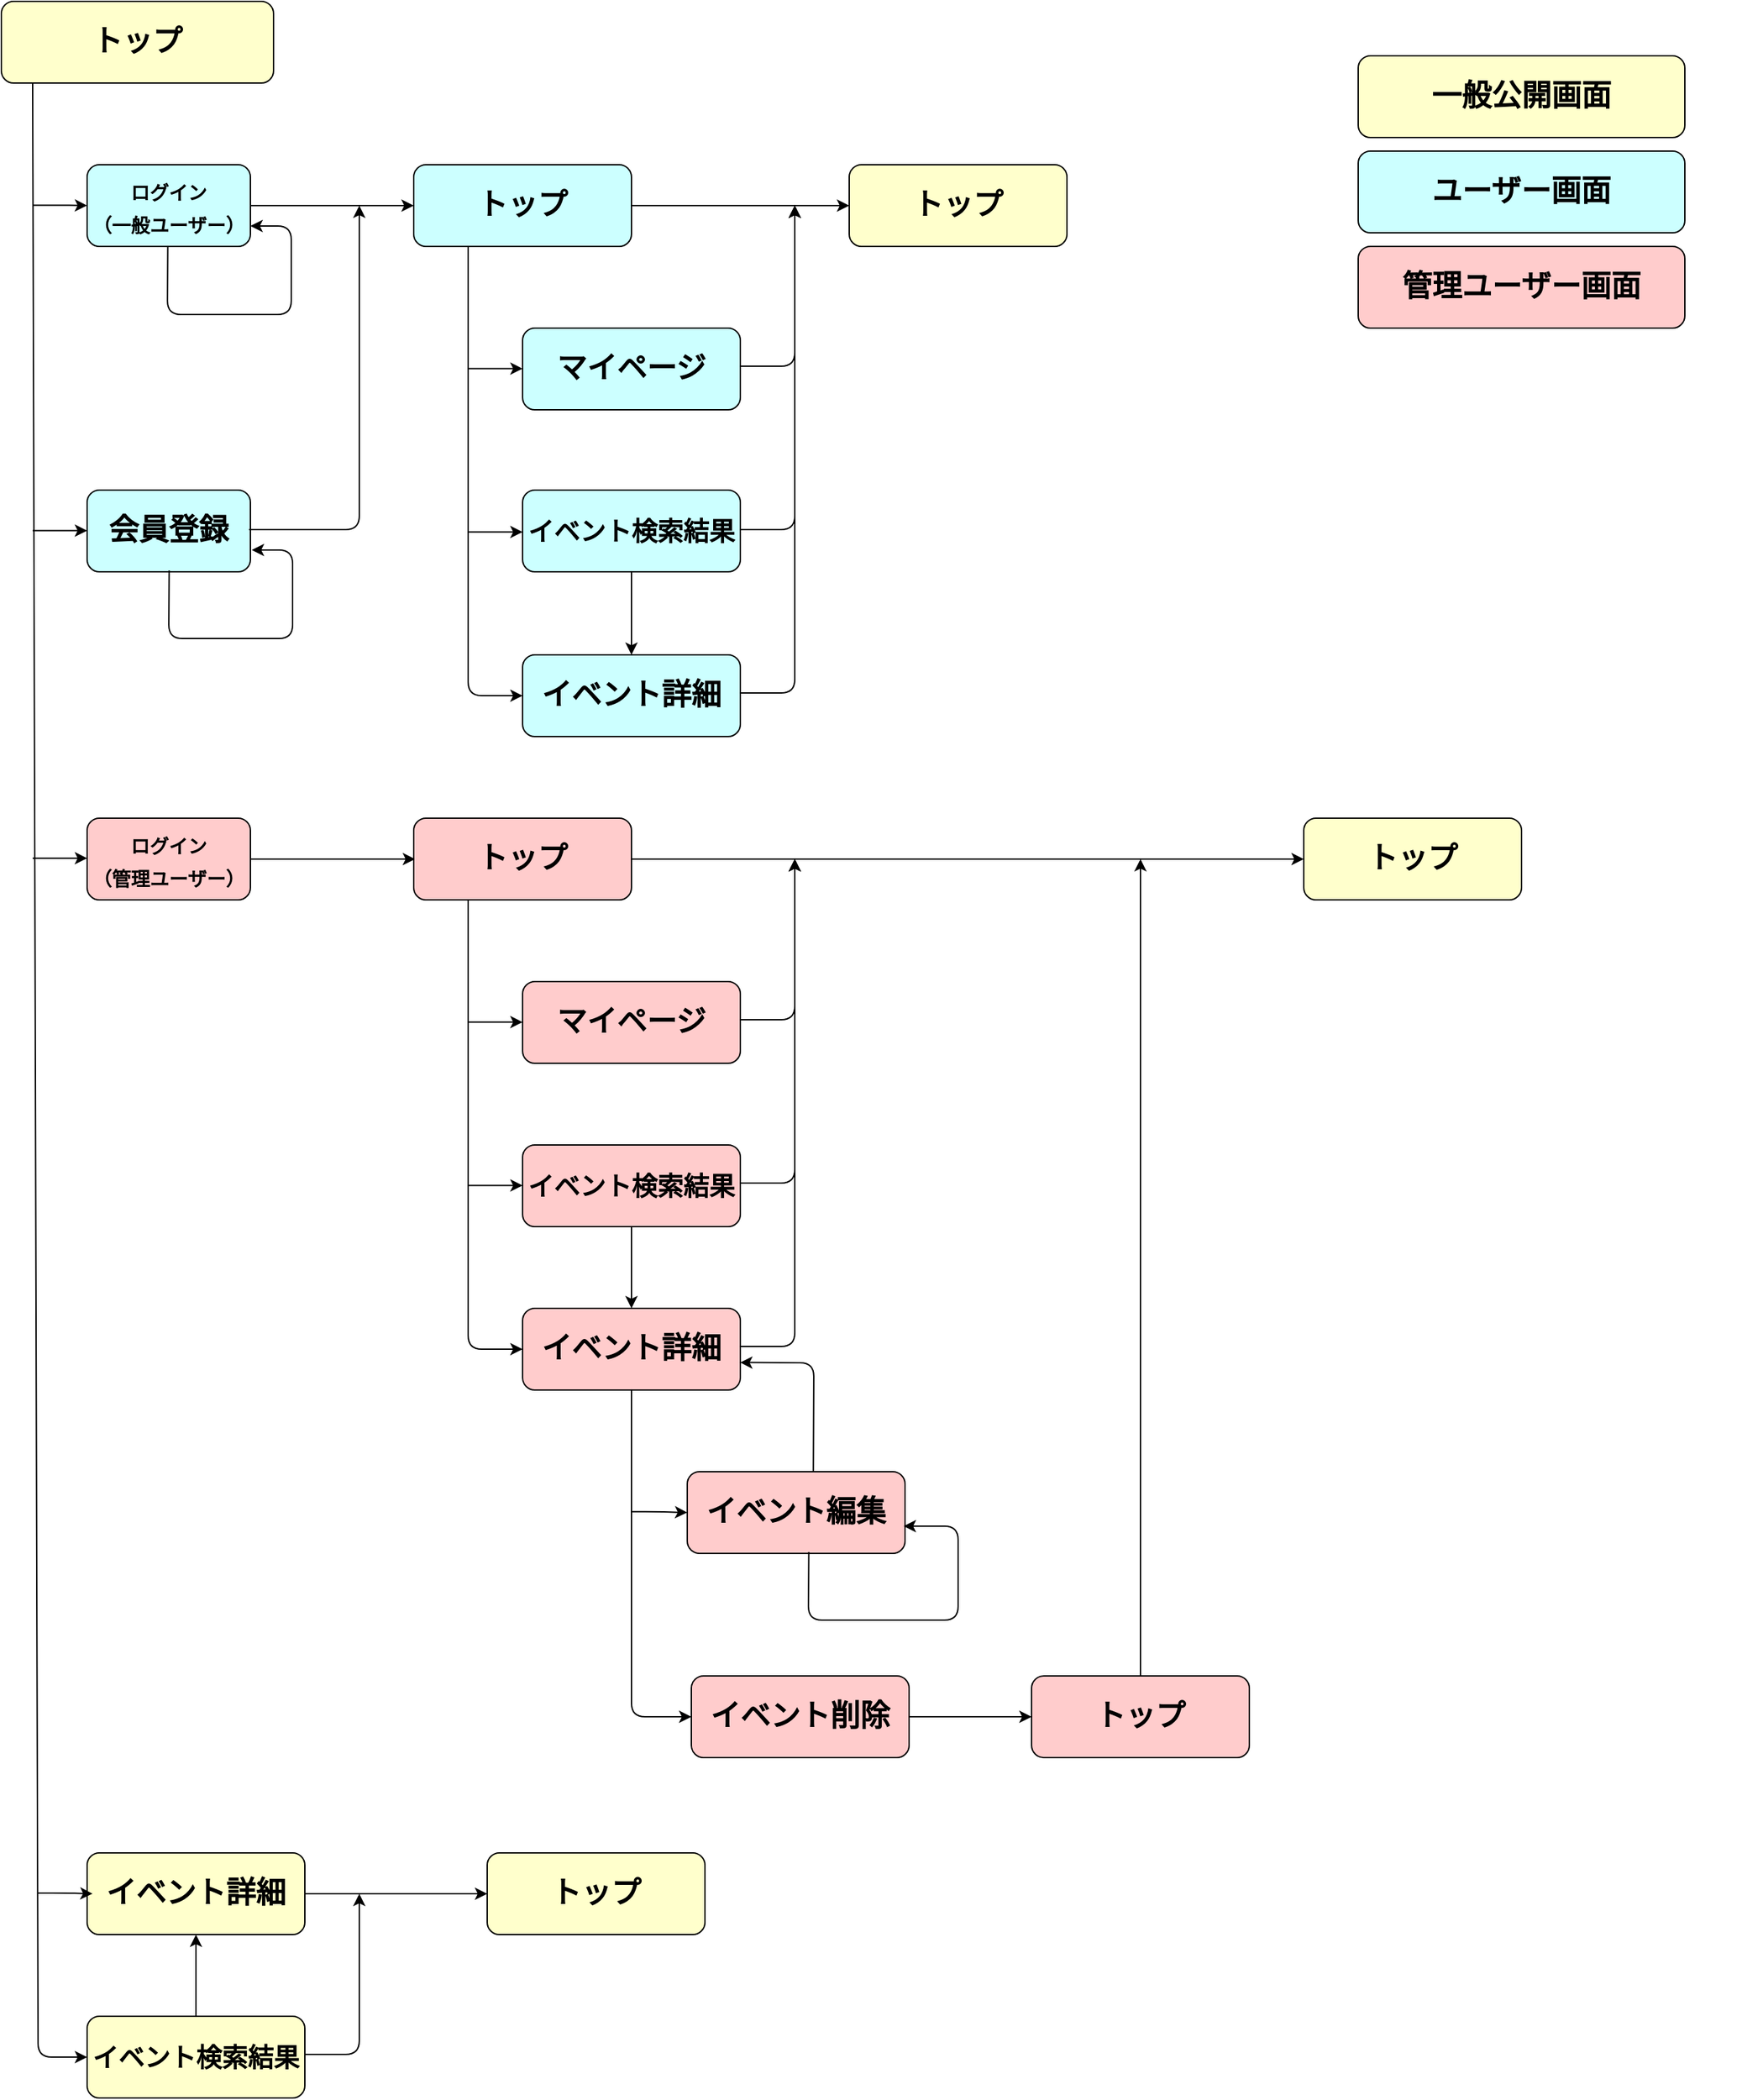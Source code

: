 <mxfile>
    <diagram id="9z7P7He0jM2ECn2c7G8a" name="ページ1">
        <mxGraphModel dx="2813" dy="2467" grid="0" gridSize="10" guides="1" tooltips="1" connect="1" arrows="1" fold="1" page="0" pageScale="1" pageWidth="827" pageHeight="1169" math="0" shadow="0">
            <root>
                <mxCell id="0"/>
                <mxCell id="1" parent="0"/>
                <mxCell id="12" style="edgeStyle=none;html=1;fontSize=22;fontColor=#000000;entryX=0;entryY=0.5;entryDx=0;entryDy=0;" parent="1" edge="1" target="YMhE1pQlfmRCpqPT5NsZ-68">
                    <mxGeometry relative="1" as="geometry">
                        <mxPoint x="66" y="1430" as="targetPoint"/>
                        <mxPoint x="26" y="100" as="sourcePoint"/>
                        <Array as="points">
                            <mxPoint x="30" y="1550"/>
                        </Array>
                    </mxGeometry>
                </mxCell>
                <mxCell id="6" value="&lt;b&gt;&lt;font style=&quot;font-size: 22px&quot;&gt;トップ&lt;/font&gt;&lt;/b&gt;" style="rounded=1;whiteSpace=wrap;html=1;fontSize=20;fontColor=#000000;strokeColor=#000000;fillColor=#FFFFCC;" parent="1" vertex="1">
                    <mxGeometry x="3" y="40" width="200" height="60" as="geometry"/>
                </mxCell>
                <mxCell id="14" style="edgeStyle=none;html=1;fontSize=22;fontColor=#000000;entryX=0;entryY=0.5;entryDx=0;entryDy=0;" parent="1" target="7" edge="1">
                    <mxGeometry relative="1" as="geometry">
                        <mxPoint x="66" y="190" as="targetPoint"/>
                        <mxPoint x="26" y="189.69" as="sourcePoint"/>
                        <Array as="points">
                            <mxPoint x="46" y="189.69"/>
                        </Array>
                    </mxGeometry>
                </mxCell>
                <mxCell id="17" style="edgeStyle=none;html=1;entryX=0;entryY=0.5;entryDx=0;entryDy=0;fontSize=22;fontColor=#000000;" parent="1" source="7" target="15" edge="1">
                    <mxGeometry relative="1" as="geometry"/>
                </mxCell>
                <mxCell id="7" value="&lt;span style=&quot;font-size: 14px&quot;&gt;&lt;b&gt;ログイン&lt;br&gt;（一般ユーザー）&lt;br&gt;&lt;/b&gt;&lt;/span&gt;" style="rounded=1;whiteSpace=wrap;html=1;fontSize=20;fontColor=#000000;strokeColor=#000000;fillColor=#CCFFFF;" parent="1" vertex="1">
                    <mxGeometry x="66" y="160" width="120" height="60" as="geometry"/>
                </mxCell>
                <mxCell id="20" style="edgeStyle=none;html=1;entryX=0;entryY=0.5;entryDx=0;entryDy=0;fontSize=22;fontColor=#000000;" parent="1" source="15" target="19" edge="1">
                    <mxGeometry relative="1" as="geometry"/>
                </mxCell>
                <mxCell id="22" style="edgeStyle=none;html=1;fontSize=22;fontColor=#000000;endArrow=classic;endFill=1;entryX=0;entryY=0.5;entryDx=0;entryDy=0;" parent="1" target="38" edge="1">
                    <mxGeometry relative="1" as="geometry">
                        <mxPoint x="346" y="220" as="sourcePoint"/>
                        <mxPoint x="346" y="560" as="targetPoint"/>
                        <Array as="points">
                            <mxPoint x="346" y="550"/>
                        </Array>
                    </mxGeometry>
                </mxCell>
                <mxCell id="15" value="&lt;b&gt;&lt;font style=&quot;font-size: 22px&quot;&gt;トップ&lt;/font&gt;&lt;/b&gt;" style="rounded=1;whiteSpace=wrap;html=1;fontSize=20;fontColor=#000000;strokeColor=#000000;fillColor=#CCFFFF;" parent="1" vertex="1">
                    <mxGeometry x="306" y="160" width="160" height="60" as="geometry"/>
                </mxCell>
                <mxCell id="18" style="edgeStyle=none;html=1;fontSize=22;fontColor=#000000;entryX=1;entryY=0.75;entryDx=0;entryDy=0;" parent="1" target="7" edge="1">
                    <mxGeometry relative="1" as="geometry">
                        <mxPoint x="216" y="200" as="targetPoint"/>
                        <mxPoint x="125.29" y="220" as="sourcePoint"/>
                        <Array as="points">
                            <mxPoint x="125" y="270"/>
                            <mxPoint x="216" y="270"/>
                            <mxPoint x="216" y="205"/>
                        </Array>
                    </mxGeometry>
                </mxCell>
                <mxCell id="19" value="&lt;b&gt;&lt;font style=&quot;font-size: 22px&quot;&gt;トップ&lt;/font&gt;&lt;/b&gt;" style="rounded=1;whiteSpace=wrap;html=1;fontSize=20;fontColor=#000000;strokeColor=#000000;fillColor=#FFFFCC;" parent="1" vertex="1">
                    <mxGeometry x="626" y="160" width="160" height="60" as="geometry"/>
                </mxCell>
                <mxCell id="21" value="&lt;b&gt;&lt;font style=&quot;font-size: 22px&quot;&gt;マイページ&lt;/font&gt;&lt;/b&gt;" style="rounded=1;whiteSpace=wrap;html=1;fontSize=20;fontColor=#000000;strokeColor=#000000;fillColor=#CCFFFF;" parent="1" vertex="1">
                    <mxGeometry x="386" y="280" width="160" height="60" as="geometry"/>
                </mxCell>
                <mxCell id="23" value="&lt;span style=&quot;font-size: 22px&quot;&gt;&lt;b&gt;会員登録&lt;/b&gt;&lt;/span&gt;" style="rounded=1;whiteSpace=wrap;html=1;fontSize=20;fontColor=#000000;strokeColor=#000000;fillColor=#CCFFFF;" parent="1" vertex="1">
                    <mxGeometry x="66" y="399" width="120" height="60" as="geometry"/>
                </mxCell>
                <mxCell id="24" style="edgeStyle=none;html=1;fontSize=22;fontColor=#000000;" parent="1" target="23" edge="1">
                    <mxGeometry relative="1" as="geometry">
                        <mxPoint x="66.0" y="429.05" as="targetPoint"/>
                        <mxPoint x="26.0" y="428.74" as="sourcePoint"/>
                        <Array as="points">
                            <mxPoint x="46" y="428.74"/>
                        </Array>
                    </mxGeometry>
                </mxCell>
                <mxCell id="25" style="edgeStyle=none;html=1;fontSize=22;fontColor=#000000;entryX=1;entryY=0.75;entryDx=0;entryDy=0;" parent="1" edge="1">
                    <mxGeometry relative="1" as="geometry">
                        <mxPoint x="187" y="443" as="targetPoint"/>
                        <mxPoint x="126.29" y="458" as="sourcePoint"/>
                        <Array as="points">
                            <mxPoint x="126" y="508"/>
                            <mxPoint x="217" y="508"/>
                            <mxPoint x="217" y="443"/>
                        </Array>
                    </mxGeometry>
                </mxCell>
                <mxCell id="27" style="edgeStyle=none;html=1;fontSize=22;fontColor=#000000;" parent="1" edge="1">
                    <mxGeometry relative="1" as="geometry">
                        <mxPoint x="266" y="190" as="targetPoint"/>
                        <mxPoint x="185" y="428" as="sourcePoint"/>
                        <Array as="points">
                            <mxPoint x="266" y="428"/>
                        </Array>
                    </mxGeometry>
                </mxCell>
                <mxCell id="34" style="edgeStyle=none;html=1;fontSize=14;fontColor=#000000;" parent="1" source="30" edge="1">
                    <mxGeometry relative="1" as="geometry">
                        <mxPoint x="307" y="670" as="targetPoint"/>
                    </mxGeometry>
                </mxCell>
                <mxCell id="30" value="&lt;span style=&quot;font-size: 14px&quot;&gt;&lt;b&gt;ログイン&lt;br&gt;（管理ユーザー）&lt;br&gt;&lt;/b&gt;&lt;/span&gt;" style="rounded=1;whiteSpace=wrap;html=1;fontSize=20;fontColor=#000000;strokeColor=#000000;fillColor=#FFCCCC;" parent="1" vertex="1">
                    <mxGeometry x="66" y="640" width="120" height="60" as="geometry"/>
                </mxCell>
                <mxCell id="31" style="edgeStyle=none;html=1;fontSize=22;fontColor=#000000;" parent="1" edge="1">
                    <mxGeometry relative="1" as="geometry">
                        <mxPoint x="66" y="669.395" as="targetPoint"/>
                        <mxPoint x="26.0" y="669.33" as="sourcePoint"/>
                        <Array as="points">
                            <mxPoint x="46" y="669.33"/>
                        </Array>
                    </mxGeometry>
                </mxCell>
                <mxCell id="37" style="edgeStyle=none;html=1;fontSize=22;fontColor=#000000;" parent="1" target="21" edge="1">
                    <mxGeometry relative="1" as="geometry">
                        <mxPoint x="386" y="310" as="targetPoint"/>
                        <mxPoint x="346.0" y="309.77" as="sourcePoint"/>
                        <Array as="points">
                            <mxPoint x="366" y="309.77"/>
                        </Array>
                    </mxGeometry>
                </mxCell>
                <mxCell id="38" value="&lt;b&gt;&lt;font style=&quot;font-size: 22px&quot;&gt;イベント詳細&lt;/font&gt;&lt;/b&gt;" style="rounded=1;whiteSpace=wrap;html=1;fontSize=20;fontColor=#000000;strokeColor=#000000;fillColor=#CCFFFF;" parent="1" vertex="1">
                    <mxGeometry x="386" y="520" width="160" height="60" as="geometry"/>
                </mxCell>
                <mxCell id="39" style="edgeStyle=none;html=1;fontSize=22;fontColor=#000000;" parent="1" edge="1">
                    <mxGeometry relative="1" as="geometry">
                        <mxPoint x="386" y="429.806" as="targetPoint"/>
                        <mxPoint x="346" y="429.76" as="sourcePoint"/>
                        <Array as="points">
                            <mxPoint x="366" y="429.76"/>
                        </Array>
                    </mxGeometry>
                </mxCell>
                <mxCell id="YMhE1pQlfmRCpqPT5NsZ-62" style="edgeStyle=none;html=1;fontSize=19;fontColor=#000000;endArrow=classic;endFill=1;" parent="1" source="40" target="38" edge="1">
                    <mxGeometry relative="1" as="geometry"/>
                </mxCell>
                <mxCell id="40" value="&lt;b&gt;&lt;font style=&quot;font-size: 19px&quot;&gt;イベント検索結果&lt;/font&gt;&lt;/b&gt;" style="rounded=1;whiteSpace=wrap;html=1;fontSize=20;fontColor=#000000;strokeColor=#000000;fillColor=#CCFFFF;" parent="1" vertex="1">
                    <mxGeometry x="386" y="399" width="160" height="60" as="geometry"/>
                </mxCell>
                <mxCell id="44" style="edgeStyle=none;html=1;fontSize=22;fontColor=#000000;" parent="1" edge="1">
                    <mxGeometry relative="1" as="geometry">
                        <mxPoint x="586" y="190" as="targetPoint"/>
                        <mxPoint x="546" y="308.0" as="sourcePoint"/>
                        <Array as="points">
                            <mxPoint x="586" y="308"/>
                            <mxPoint x="586" y="230"/>
                        </Array>
                    </mxGeometry>
                </mxCell>
                <mxCell id="45" style="edgeStyle=none;html=1;fontSize=22;fontColor=#000000;" parent="1" edge="1">
                    <mxGeometry relative="1" as="geometry">
                        <mxPoint x="586" y="190" as="targetPoint"/>
                        <mxPoint x="546" y="428.0" as="sourcePoint"/>
                        <Array as="points">
                            <mxPoint x="586" y="428"/>
                            <mxPoint x="586" y="350"/>
                        </Array>
                    </mxGeometry>
                </mxCell>
                <mxCell id="46" style="edgeStyle=none;html=1;fontSize=22;fontColor=#000000;" parent="1" edge="1">
                    <mxGeometry relative="1" as="geometry">
                        <mxPoint x="586" y="190" as="targetPoint"/>
                        <mxPoint x="546" y="548.0" as="sourcePoint"/>
                        <Array as="points">
                            <mxPoint x="586" y="548"/>
                            <mxPoint x="586" y="470"/>
                        </Array>
                    </mxGeometry>
                </mxCell>
                <mxCell id="49" style="edgeStyle=none;html=1;entryX=0;entryY=0.5;entryDx=0;entryDy=0;fontSize=22;fontColor=#000000;" parent="1" source="51" target="52" edge="1">
                    <mxGeometry relative="1" as="geometry"/>
                </mxCell>
                <mxCell id="50" style="edgeStyle=none;html=1;fontSize=22;fontColor=#000000;endArrow=classic;endFill=1;entryX=0;entryY=0.5;entryDx=0;entryDy=0;" parent="1" target="55" edge="1">
                    <mxGeometry relative="1" as="geometry">
                        <mxPoint x="346" y="700" as="sourcePoint"/>
                        <mxPoint x="380" y="1030" as="targetPoint"/>
                        <Array as="points">
                            <mxPoint x="346" y="1030"/>
                        </Array>
                    </mxGeometry>
                </mxCell>
                <mxCell id="51" value="&lt;b&gt;&lt;font style=&quot;font-size: 22px&quot;&gt;トップ&lt;/font&gt;&lt;/b&gt;" style="rounded=1;whiteSpace=wrap;html=1;fontSize=20;fontColor=#000000;strokeColor=#000000;fillColor=#FFCCCC;" parent="1" vertex="1">
                    <mxGeometry x="306" y="640" width="160" height="60" as="geometry"/>
                </mxCell>
                <mxCell id="52" value="&lt;b&gt;&lt;font style=&quot;font-size: 22px&quot;&gt;トップ&lt;/font&gt;&lt;/b&gt;" style="rounded=1;whiteSpace=wrap;html=1;fontSize=20;fontColor=#000000;strokeColor=#000000;fillColor=#FFFFCC;" parent="1" vertex="1">
                    <mxGeometry x="960" y="640" width="160" height="60" as="geometry"/>
                </mxCell>
                <mxCell id="53" value="&lt;b&gt;&lt;font style=&quot;font-size: 22px&quot;&gt;マイページ&lt;/font&gt;&lt;/b&gt;" style="rounded=1;whiteSpace=wrap;html=1;fontSize=20;fontColor=#000000;strokeColor=#000000;fillColor=#FFCCCC;" parent="1" vertex="1">
                    <mxGeometry x="386" y="760" width="160" height="60" as="geometry"/>
                </mxCell>
                <mxCell id="54" style="edgeStyle=none;html=1;fontSize=22;fontColor=#000000;" parent="1" target="53" edge="1">
                    <mxGeometry relative="1" as="geometry">
                        <mxPoint x="386" y="790" as="targetPoint"/>
                        <mxPoint x="346" y="789.77" as="sourcePoint"/>
                        <Array as="points">
                            <mxPoint x="366" y="789.77"/>
                        </Array>
                    </mxGeometry>
                </mxCell>
                <mxCell id="55" value="&lt;b&gt;&lt;font style=&quot;font-size: 22px&quot;&gt;イベント詳細&lt;/font&gt;&lt;/b&gt;" style="rounded=1;whiteSpace=wrap;html=1;fontSize=20;fontColor=#000000;strokeColor=#000000;fillColor=#FFCCCC;" parent="1" vertex="1">
                    <mxGeometry x="386" y="1000" width="160" height="60" as="geometry"/>
                </mxCell>
                <mxCell id="56" style="edgeStyle=none;html=1;fontSize=22;fontColor=#000000;" parent="1" edge="1">
                    <mxGeometry relative="1" as="geometry">
                        <mxPoint x="386" y="909.806" as="targetPoint"/>
                        <mxPoint x="346" y="909.76" as="sourcePoint"/>
                        <Array as="points">
                            <mxPoint x="366" y="909.76"/>
                        </Array>
                    </mxGeometry>
                </mxCell>
                <mxCell id="YMhE1pQlfmRCpqPT5NsZ-63" style="edgeStyle=none;html=1;fontSize=19;fontColor=#000000;endArrow=classic;endFill=1;" parent="1" source="58" target="55" edge="1">
                    <mxGeometry relative="1" as="geometry"/>
                </mxCell>
                <mxCell id="58" value="&lt;b&gt;&lt;font style=&quot;font-size: 19px&quot;&gt;イベント検索結果&lt;/font&gt;&lt;/b&gt;" style="rounded=1;whiteSpace=wrap;html=1;fontSize=20;fontColor=#000000;strokeColor=#000000;fillColor=#FFCCCC;" parent="1" vertex="1">
                    <mxGeometry x="386" y="880" width="160" height="60" as="geometry"/>
                </mxCell>
                <mxCell id="59" style="edgeStyle=none;html=1;fontSize=22;fontColor=#000000;" parent="1" edge="1">
                    <mxGeometry relative="1" as="geometry">
                        <mxPoint x="586" y="670" as="targetPoint"/>
                        <mxPoint x="546" y="788.0" as="sourcePoint"/>
                        <Array as="points">
                            <mxPoint x="586" y="788"/>
                            <mxPoint x="586" y="710"/>
                        </Array>
                    </mxGeometry>
                </mxCell>
                <mxCell id="60" style="edgeStyle=none;html=1;fontSize=22;fontColor=#000000;" parent="1" edge="1">
                    <mxGeometry relative="1" as="geometry">
                        <mxPoint x="586" y="670" as="targetPoint"/>
                        <mxPoint x="546" y="908.0" as="sourcePoint"/>
                        <Array as="points">
                            <mxPoint x="586" y="908"/>
                            <mxPoint x="586" y="830"/>
                        </Array>
                    </mxGeometry>
                </mxCell>
                <mxCell id="61" style="edgeStyle=none;html=1;fontSize=22;fontColor=#000000;" parent="1" edge="1">
                    <mxGeometry relative="1" as="geometry">
                        <mxPoint x="586" y="670" as="targetPoint"/>
                        <mxPoint x="546" y="1028.0" as="sourcePoint"/>
                        <Array as="points">
                            <mxPoint x="586" y="1028"/>
                            <mxPoint x="586" y="950"/>
                        </Array>
                    </mxGeometry>
                </mxCell>
                <mxCell id="YMhE1pQlfmRCpqPT5NsZ-64" style="edgeStyle=none;html=1;fontSize=22;fontColor=#000000;endArrow=classic;endFill=1;entryX=0;entryY=0.5;entryDx=0;entryDy=0;" parent="1" target="YMhE1pQlfmRCpqPT5NsZ-67" edge="1">
                    <mxGeometry relative="1" as="geometry">
                        <mxPoint x="466" y="1060.0" as="sourcePoint"/>
                        <mxPoint x="506" y="1390" as="targetPoint"/>
                        <Array as="points">
                            <mxPoint x="466" y="1300"/>
                        </Array>
                    </mxGeometry>
                </mxCell>
                <mxCell id="YMhE1pQlfmRCpqPT5NsZ-65" style="edgeStyle=none;html=1;fontSize=22;fontColor=#000000;entryX=0;entryY=0.5;entryDx=0;entryDy=0;" parent="1" target="YMhE1pQlfmRCpqPT5NsZ-66" edge="1">
                    <mxGeometry relative="1" as="geometry">
                        <mxPoint x="507" y="1149" as="targetPoint"/>
                        <mxPoint x="466" y="1149.41" as="sourcePoint"/>
                        <Array as="points">
                            <mxPoint x="486" y="1149.41"/>
                        </Array>
                    </mxGeometry>
                </mxCell>
                <mxCell id="YMhE1pQlfmRCpqPT5NsZ-77" value="" style="edgeStyle=none;html=1;fontSize=19;fontColor=#000000;endArrow=classic;endFill=1;entryX=0.999;entryY=0.663;entryDx=0;entryDy=0;entryPerimeter=0;exitX=0.579;exitY=-0.004;exitDx=0;exitDy=0;exitPerimeter=0;" parent="1" source="YMhE1pQlfmRCpqPT5NsZ-66" target="55" edge="1">
                    <mxGeometry relative="1" as="geometry">
                        <mxPoint x="587" y="1040.0" as="targetPoint"/>
                        <Array as="points">
                            <mxPoint x="600" y="1040"/>
                        </Array>
                    </mxGeometry>
                </mxCell>
                <mxCell id="YMhE1pQlfmRCpqPT5NsZ-66" value="&lt;b&gt;&lt;font style=&quot;font-size: 22px&quot;&gt;イベント編集&lt;br&gt;&lt;/font&gt;&lt;/b&gt;" style="rounded=1;whiteSpace=wrap;html=1;fontSize=20;fontColor=#000000;strokeColor=#000000;fillColor=#FFCCCC;" parent="1" vertex="1">
                    <mxGeometry x="507" y="1120" width="160" height="60" as="geometry"/>
                </mxCell>
                <mxCell id="YMhE1pQlfmRCpqPT5NsZ-72" style="edgeStyle=none;html=1;fontSize=19;fontColor=#000000;endArrow=classic;endFill=1;entryX=0;entryY=0.5;entryDx=0;entryDy=0;" parent="1" source="YMhE1pQlfmRCpqPT5NsZ-67" target="YMhE1pQlfmRCpqPT5NsZ-71" edge="1">
                    <mxGeometry relative="1" as="geometry">
                        <mxPoint x="710" y="1300" as="targetPoint"/>
                    </mxGeometry>
                </mxCell>
                <mxCell id="YMhE1pQlfmRCpqPT5NsZ-67" value="&lt;b&gt;&lt;font style=&quot;font-size: 22px&quot;&gt;イベント削除&lt;/font&gt;&lt;/b&gt;" style="rounded=1;whiteSpace=wrap;html=1;fontSize=20;fontColor=#000000;strokeColor=#000000;fillColor=#FFCCCC;" parent="1" vertex="1">
                    <mxGeometry x="510" y="1270" width="160" height="60" as="geometry"/>
                </mxCell>
                <mxCell id="YMhE1pQlfmRCpqPT5NsZ-69" style="edgeStyle=none;html=1;fontSize=22;fontColor=#000000;" parent="1" edge="1">
                    <mxGeometry relative="1" as="geometry">
                        <mxPoint x="666" y="1160" as="targetPoint"/>
                        <mxPoint x="596.29" y="1179" as="sourcePoint"/>
                        <Array as="points">
                            <mxPoint x="596" y="1229"/>
                            <mxPoint x="706" y="1229"/>
                            <mxPoint x="706" y="1160"/>
                        </Array>
                    </mxGeometry>
                </mxCell>
                <mxCell id="YMhE1pQlfmRCpqPT5NsZ-78" style="edgeStyle=none;html=1;fontSize=19;fontColor=#000000;endArrow=classic;endFill=1;" parent="1" source="YMhE1pQlfmRCpqPT5NsZ-71" edge="1">
                    <mxGeometry relative="1" as="geometry">
                        <mxPoint x="840" y="670" as="targetPoint"/>
                    </mxGeometry>
                </mxCell>
                <mxCell id="YMhE1pQlfmRCpqPT5NsZ-71" value="&lt;b&gt;&lt;font style=&quot;font-size: 22px&quot;&gt;トップ&lt;/font&gt;&lt;/b&gt;" style="rounded=1;whiteSpace=wrap;html=1;fontSize=20;fontColor=#000000;strokeColor=#000000;fillColor=#FFCCCC;" parent="1" vertex="1">
                    <mxGeometry x="760" y="1270" width="160" height="60" as="geometry"/>
                </mxCell>
                <mxCell id="YMhE1pQlfmRCpqPT5NsZ-104" value="&lt;b&gt;&lt;font style=&quot;font-size: 22px&quot;&gt;トップ&lt;/font&gt;&lt;/b&gt;" style="rounded=1;whiteSpace=wrap;html=1;fontSize=20;fontColor=#000000;strokeColor=#000000;fillColor=#FFFFCC;" parent="1" vertex="1">
                    <mxGeometry x="360" y="1400" width="160" height="60" as="geometry"/>
                </mxCell>
                <mxCell id="YMhE1pQlfmRCpqPT5NsZ-121" style="edgeStyle=none;html=1;entryX=0;entryY=0.5;entryDx=0;entryDy=0;fontSize=19;fontColor=#000000;endArrow=classic;endFill=1;" parent="1" source="YMhE1pQlfmRCpqPT5NsZ-118" target="YMhE1pQlfmRCpqPT5NsZ-104" edge="1">
                    <mxGeometry relative="1" as="geometry"/>
                </mxCell>
                <mxCell id="YMhE1pQlfmRCpqPT5NsZ-118" value="&lt;b&gt;&lt;font style=&quot;font-size: 22px&quot;&gt;イベント詳細&lt;/font&gt;&lt;/b&gt;" style="rounded=1;whiteSpace=wrap;html=1;fontSize=20;fontColor=#000000;strokeColor=#000000;fillColor=#FFFFCC;" parent="1" vertex="1">
                    <mxGeometry x="66" y="1400" width="160" height="60" as="geometry"/>
                </mxCell>
                <mxCell id="YMhE1pQlfmRCpqPT5NsZ-73" value="" style="edgeStyle=none;html=1;fontSize=19;fontColor=#000000;endArrow=classic;endFill=1;" edge="1" parent="1" source="YMhE1pQlfmRCpqPT5NsZ-68" target="YMhE1pQlfmRCpqPT5NsZ-118">
                    <mxGeometry relative="1" as="geometry"/>
                </mxCell>
                <mxCell id="YMhE1pQlfmRCpqPT5NsZ-68" value="&lt;b&gt;&lt;font style=&quot;font-size: 19px&quot;&gt;イベント検索結果&lt;/font&gt;&lt;/b&gt;" style="rounded=1;whiteSpace=wrap;html=1;fontSize=20;fontColor=#000000;strokeColor=#000000;fillColor=#FFFFCC;" vertex="1" parent="1">
                    <mxGeometry x="66" y="1520" width="160" height="60" as="geometry"/>
                </mxCell>
                <mxCell id="YMhE1pQlfmRCpqPT5NsZ-70" style="edgeStyle=none;html=1;fontSize=22;fontColor=#000000;" edge="1" parent="1">
                    <mxGeometry relative="1" as="geometry">
                        <mxPoint x="70" y="1430" as="targetPoint"/>
                        <mxPoint x="30.0" y="1429.44" as="sourcePoint"/>
                        <Array as="points">
                            <mxPoint x="50" y="1429.44"/>
                        </Array>
                    </mxGeometry>
                </mxCell>
                <mxCell id="YMhE1pQlfmRCpqPT5NsZ-74" style="edgeStyle=none;html=1;fontSize=22;fontColor=#000000;" edge="1" parent="1">
                    <mxGeometry relative="1" as="geometry">
                        <mxPoint x="266" y="1430" as="targetPoint"/>
                        <mxPoint x="226" y="1548.0" as="sourcePoint"/>
                        <Array as="points">
                            <mxPoint x="266" y="1548"/>
                            <mxPoint x="266" y="1470"/>
                        </Array>
                    </mxGeometry>
                </mxCell>
                <mxCell id="YMhE1pQlfmRCpqPT5NsZ-79" value="&lt;b&gt;&lt;font style=&quot;font-size: 22px&quot;&gt;管理ユーザー画面&lt;br&gt;&lt;/font&gt;&lt;/b&gt;" style="rounded=1;whiteSpace=wrap;html=1;fontSize=20;fontColor=#000000;strokeColor=#000000;fillColor=#FFCCCC;" vertex="1" parent="1">
                    <mxGeometry x="1000" y="220" width="240" height="60" as="geometry"/>
                </mxCell>
                <mxCell id="YMhE1pQlfmRCpqPT5NsZ-80" value="&lt;b&gt;&lt;font style=&quot;font-size: 22px&quot;&gt;ユーザー画面&lt;/font&gt;&lt;/b&gt;" style="rounded=1;whiteSpace=wrap;html=1;fontSize=20;fontColor=#000000;strokeColor=#000000;fillColor=#CCFFFF;" vertex="1" parent="1">
                    <mxGeometry x="1000" y="150" width="240" height="60" as="geometry"/>
                </mxCell>
                <mxCell id="YMhE1pQlfmRCpqPT5NsZ-81" value="&lt;span style=&quot;font-size: 22px&quot;&gt;&lt;b&gt;一般公開画面&lt;/b&gt;&lt;/span&gt;" style="rounded=1;whiteSpace=wrap;html=1;fontSize=20;fontColor=#000000;strokeColor=#000000;fillColor=#FFFFCC;" vertex="1" parent="1">
                    <mxGeometry x="1000" y="80" width="240" height="60" as="geometry"/>
                </mxCell>
                <mxCell id="YMhE1pQlfmRCpqPT5NsZ-84" value="" style="swimlane;startSize=0;fontSize=19;fontColor=#000000;strokeColor=#FFFFFF;fillColor=#FFCCCC;gradientColor=none;gradientDirection=north;strokeWidth=2;" vertex="1" parent="1">
                    <mxGeometry x="960" y="40" width="320" height="280" as="geometry"/>
                </mxCell>
            </root>
        </mxGraphModel>
    </diagram>
</mxfile>